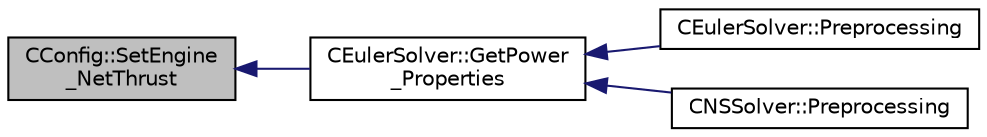 digraph "CConfig::SetEngine_NetThrust"
{
  edge [fontname="Helvetica",fontsize="10",labelfontname="Helvetica",labelfontsize="10"];
  node [fontname="Helvetica",fontsize="10",shape=record];
  rankdir="LR";
  Node14496 [label="CConfig::SetEngine\l_NetThrust",height=0.2,width=0.4,color="black", fillcolor="grey75", style="filled", fontcolor="black"];
  Node14496 -> Node14497 [dir="back",color="midnightblue",fontsize="10",style="solid",fontname="Helvetica"];
  Node14497 [label="CEulerSolver::GetPower\l_Properties",height=0.2,width=0.4,color="black", fillcolor="white", style="filled",URL="$class_c_euler_solver.html#ad8b538a82e5a7a7e3903ec29954b1d07",tooltip="Compute the Fan face Mach number. "];
  Node14497 -> Node14498 [dir="back",color="midnightblue",fontsize="10",style="solid",fontname="Helvetica"];
  Node14498 [label="CEulerSolver::Preprocessing",height=0.2,width=0.4,color="black", fillcolor="white", style="filled",URL="$class_c_euler_solver.html#a8b89e1bfce33284c2d8f5f00f82f3f3f",tooltip="Compute primitive variables and their gradients. "];
  Node14497 -> Node14499 [dir="back",color="midnightblue",fontsize="10",style="solid",fontname="Helvetica"];
  Node14499 [label="CNSSolver::Preprocessing",height=0.2,width=0.4,color="black", fillcolor="white", style="filled",URL="$class_c_n_s_solver.html#a028c83d18cf8520dff2f9628d8a04e4b",tooltip="Restart residual and compute gradients. "];
}
